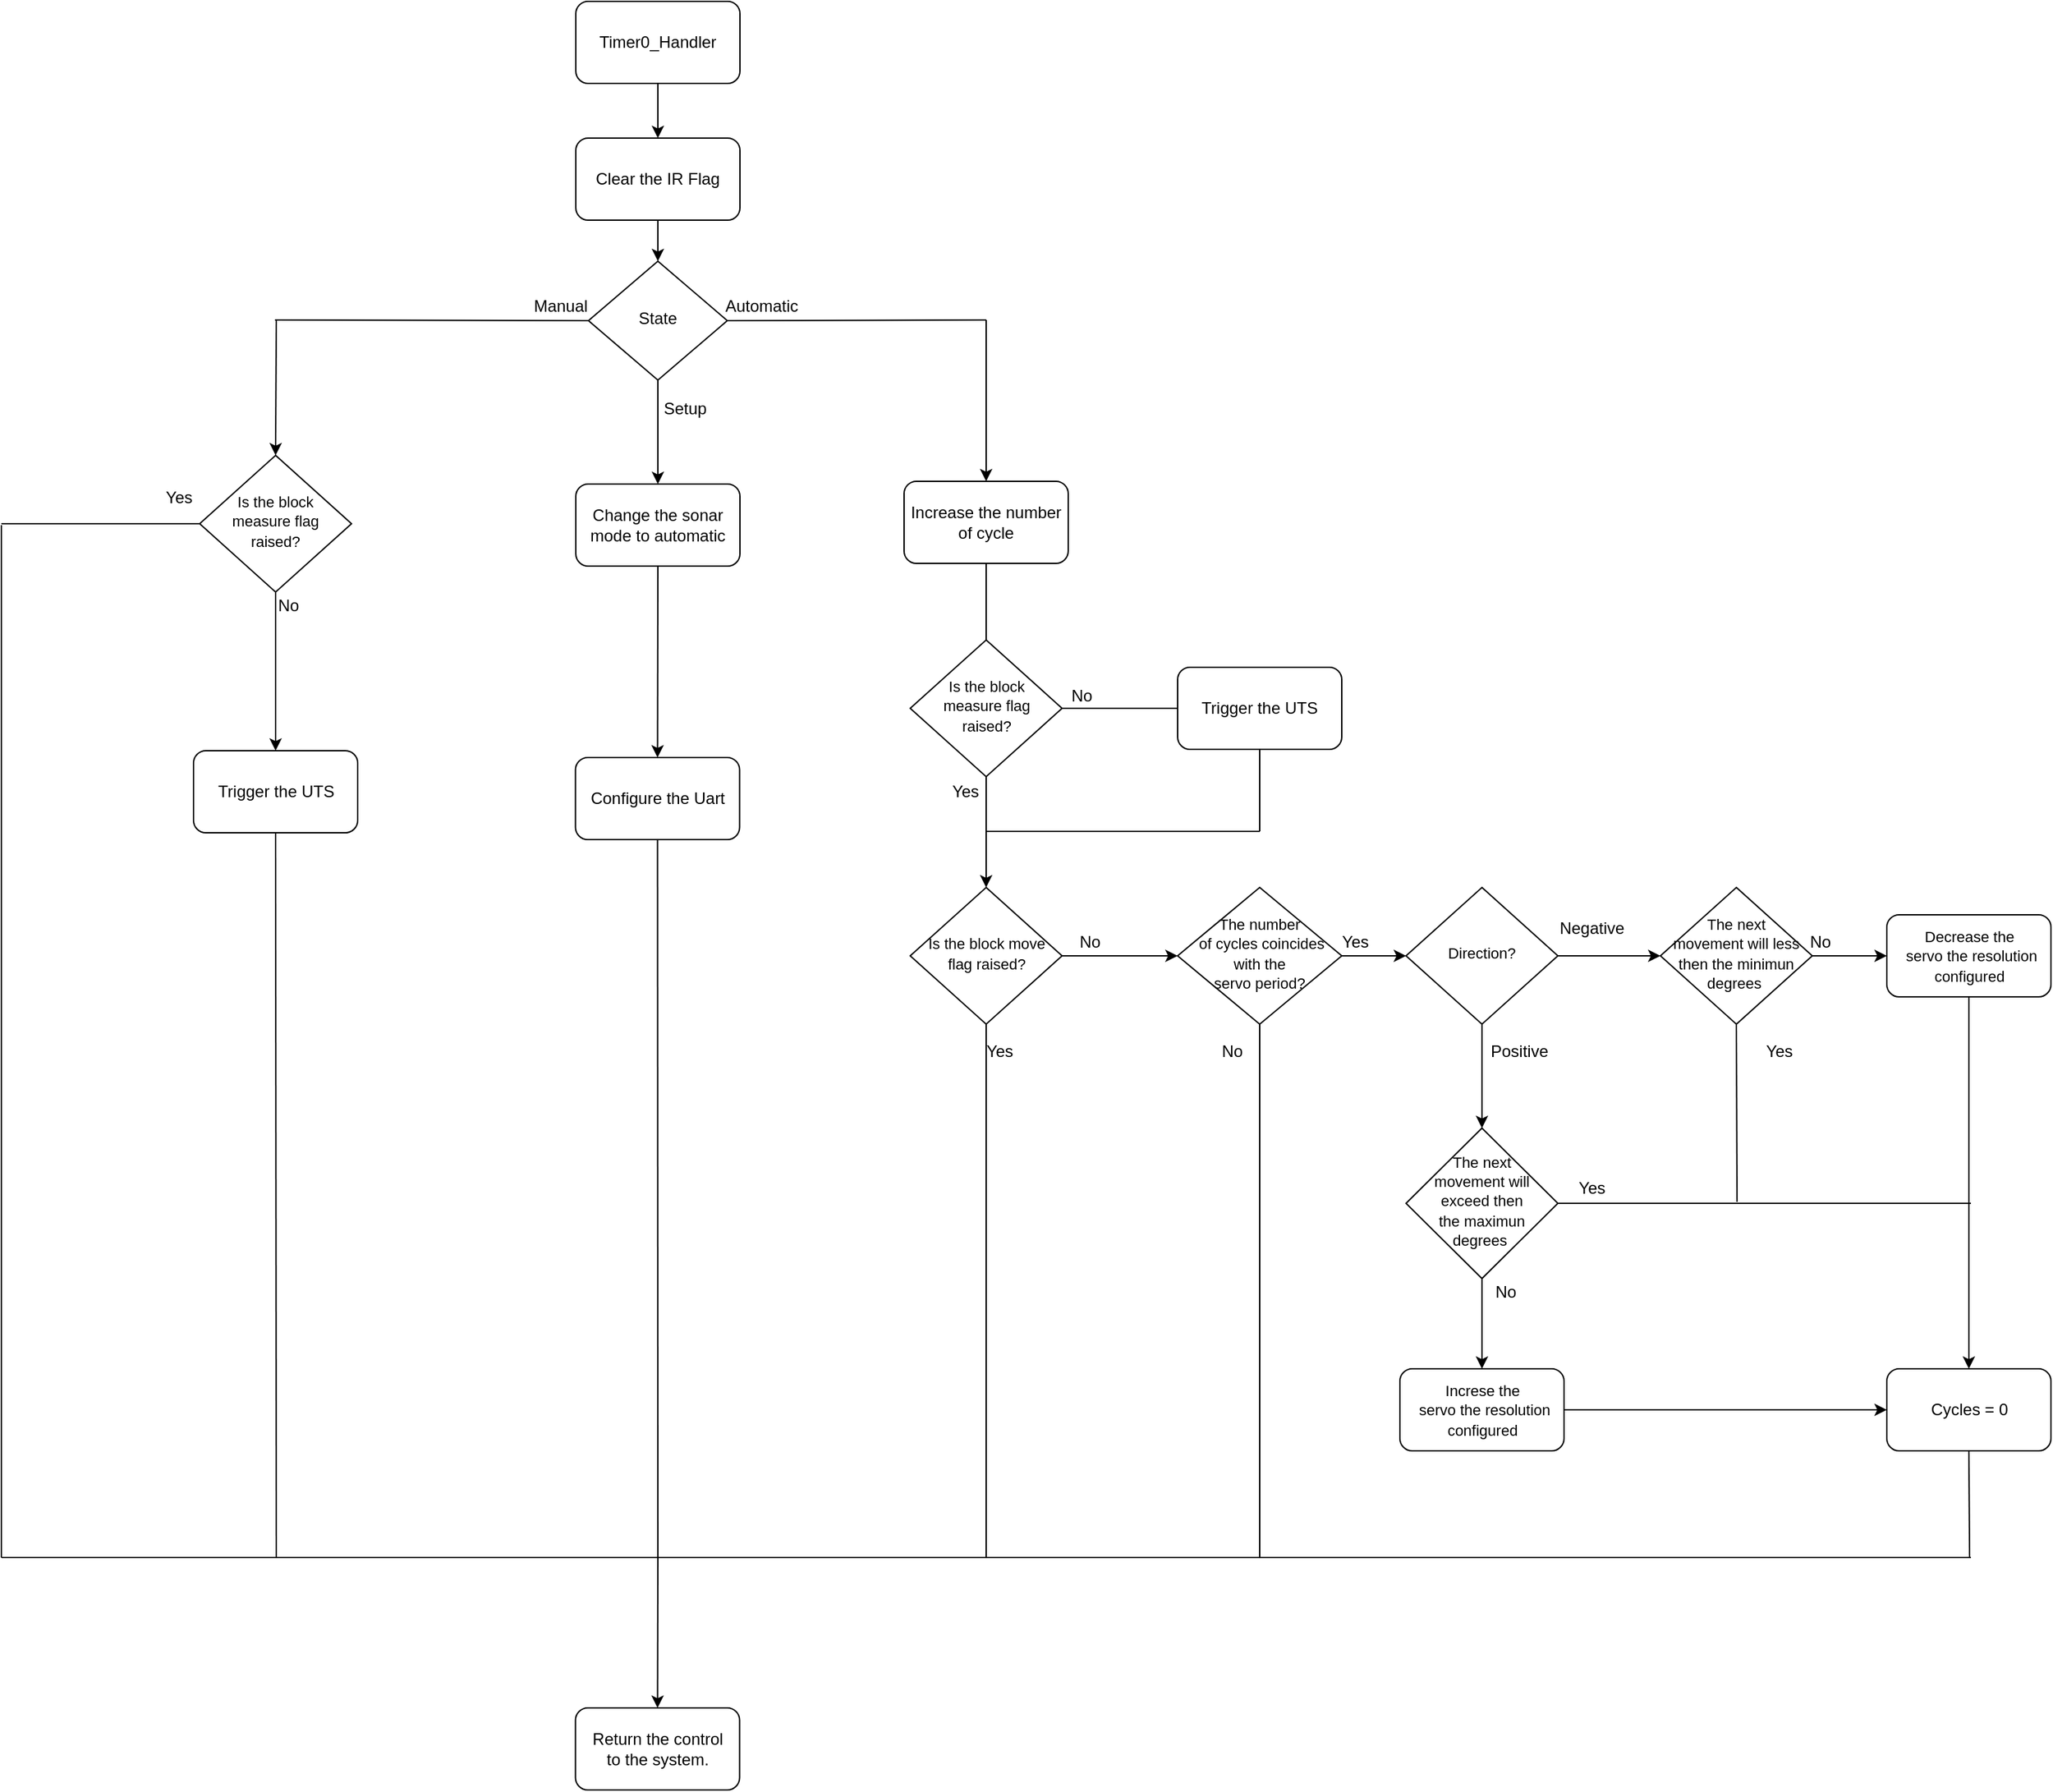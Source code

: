 <mxfile version="14.2.4" type="device"><diagram id="C5RBs43oDa-KdzZeNtuy" name="Page-1"><mxGraphModel dx="2031" dy="1034" grid="1" gridSize="10" guides="1" tooltips="1" connect="1" arrows="1" fold="1" page="1" pageScale="1" pageWidth="1169" pageHeight="1654" math="0" shadow="0"><root><mxCell id="WIyWlLk6GJQsqaUBKTNV-0"/><mxCell id="WIyWlLk6GJQsqaUBKTNV-1" parent="WIyWlLk6GJQsqaUBKTNV-0"/><mxCell id="IpXikj8q9RLOtNnSFNZ8-0" value="Timer0_Handler" style="rounded=1;whiteSpace=wrap;html=1;" vertex="1" parent="WIyWlLk6GJQsqaUBKTNV-1"><mxGeometry x="540" y="70" width="120" height="60" as="geometry"/></mxCell><mxCell id="IpXikj8q9RLOtNnSFNZ8-2" value="&lt;span style=&quot;font-size: 11px&quot;&gt;Is the block measure flag raised?&lt;/span&gt;" style="rhombus;whiteSpace=wrap;html=1;shadow=0;fontFamily=Helvetica;fontSize=12;align=center;strokeWidth=1;spacing=6;spacingTop=-4;" vertex="1" parent="WIyWlLk6GJQsqaUBKTNV-1"><mxGeometry x="265" y="402" width="111" height="100" as="geometry"/></mxCell><mxCell id="IpXikj8q9RLOtNnSFNZ8-3" value="" style="endArrow=classic;html=1;exitX=0.5;exitY=1;exitDx=0;exitDy=0;entryX=0.5;entryY=0;entryDx=0;entryDy=0;" edge="1" parent="WIyWlLk6GJQsqaUBKTNV-1" source="IpXikj8q9RLOtNnSFNZ8-2" target="IpXikj8q9RLOtNnSFNZ8-36"><mxGeometry width="50" height="50" relative="1" as="geometry"><mxPoint x="280" y="343" as="sourcePoint"/><mxPoint x="321" y="573" as="targetPoint"/></mxGeometry></mxCell><mxCell id="IpXikj8q9RLOtNnSFNZ8-4" value="Setup" style="text;html=1;strokeColor=none;fillColor=none;align=center;verticalAlign=middle;whiteSpace=wrap;rounded=1;" vertex="1" parent="WIyWlLk6GJQsqaUBKTNV-1"><mxGeometry x="600" y="358" width="40" height="20" as="geometry"/></mxCell><mxCell id="IpXikj8q9RLOtNnSFNZ8-5" value="" style="endArrow=classic;html=1;entryX=0.5;entryY=0;entryDx=0;entryDy=0;" edge="1" parent="WIyWlLk6GJQsqaUBKTNV-1" target="IpXikj8q9RLOtNnSFNZ8-2"><mxGeometry width="50" height="50" relative="1" as="geometry"><mxPoint x="321" y="303" as="sourcePoint"/><mxPoint x="600.5" y="130" as="targetPoint"/></mxGeometry></mxCell><mxCell id="IpXikj8q9RLOtNnSFNZ8-6" value="No" style="text;html=1;strokeColor=none;fillColor=none;align=center;verticalAlign=middle;whiteSpace=wrap;rounded=0;" vertex="1" parent="WIyWlLk6GJQsqaUBKTNV-1"><mxGeometry x="310" y="502" width="40" height="20" as="geometry"/></mxCell><mxCell id="IpXikj8q9RLOtNnSFNZ8-7" value="Return the control&lt;br&gt;to the system." style="rounded=1;whiteSpace=wrap;html=1;" vertex="1" parent="WIyWlLk6GJQsqaUBKTNV-1"><mxGeometry x="539.75" y="1318" width="120" height="60" as="geometry"/></mxCell><mxCell id="IpXikj8q9RLOtNnSFNZ8-8" value="Manual" style="text;html=1;strokeColor=none;fillColor=none;align=center;verticalAlign=middle;whiteSpace=wrap;rounded=0;" vertex="1" parent="WIyWlLk6GJQsqaUBKTNV-1"><mxGeometry x="509.25" y="283" width="40" height="20" as="geometry"/></mxCell><mxCell id="IpXikj8q9RLOtNnSFNZ8-9" value="Yes" style="text;html=1;strokeColor=none;fillColor=none;align=center;verticalAlign=middle;whiteSpace=wrap;rounded=0;" vertex="1" parent="WIyWlLk6GJQsqaUBKTNV-1"><mxGeometry x="230" y="423" width="40" height="20" as="geometry"/></mxCell><mxCell id="IpXikj8q9RLOtNnSFNZ8-11" value="" style="endArrow=none;html=1;entryX=0.5;entryY=1;entryDx=0;entryDy=0;" edge="1" parent="WIyWlLk6GJQsqaUBKTNV-1" target="IpXikj8q9RLOtNnSFNZ8-36"><mxGeometry width="50" height="50" relative="1" as="geometry"><mxPoint x="321" y="1208" as="sourcePoint"/><mxPoint x="320.5" y="893" as="targetPoint"/></mxGeometry></mxCell><mxCell id="IpXikj8q9RLOtNnSFNZ8-12" value="" style="endArrow=none;html=1;" edge="1" parent="WIyWlLk6GJQsqaUBKTNV-1"><mxGeometry width="50" height="50" relative="1" as="geometry"><mxPoint x="320" y="1208" as="sourcePoint"/><mxPoint x="840" y="1208" as="targetPoint"/></mxGeometry></mxCell><mxCell id="IpXikj8q9RLOtNnSFNZ8-14" value="State" style="rhombus;whiteSpace=wrap;html=1;shadow=0;fontFamily=Helvetica;fontSize=12;align=center;strokeWidth=1;spacing=6;spacingTop=-4;" vertex="1" parent="WIyWlLk6GJQsqaUBKTNV-1"><mxGeometry x="549.25" y="260" width="101.5" height="87" as="geometry"/></mxCell><mxCell id="IpXikj8q9RLOtNnSFNZ8-15" value="" style="endArrow=none;html=1;entryX=0;entryY=0.5;entryDx=0;entryDy=0;" edge="1" parent="WIyWlLk6GJQsqaUBKTNV-1" target="IpXikj8q9RLOtNnSFNZ8-14"><mxGeometry width="50" height="50" relative="1" as="geometry"><mxPoint x="320.0" y="303" as="sourcePoint"/><mxPoint x="417.25" y="303.5" as="targetPoint"/></mxGeometry></mxCell><mxCell id="IpXikj8q9RLOtNnSFNZ8-16" value="" style="endArrow=none;html=1;entryX=0;entryY=0.5;entryDx=0;entryDy=0;" edge="1" parent="WIyWlLk6GJQsqaUBKTNV-1" target="IpXikj8q9RLOtNnSFNZ8-2"><mxGeometry width="50" height="50" relative="1" as="geometry"><mxPoint x="120.0" y="452" as="sourcePoint"/><mxPoint x="170" y="513" as="targetPoint"/></mxGeometry></mxCell><mxCell id="IpXikj8q9RLOtNnSFNZ8-26" value="" style="endArrow=none;html=1;" edge="1" parent="WIyWlLk6GJQsqaUBKTNV-1"><mxGeometry width="50" height="50" relative="1" as="geometry"><mxPoint x="120" y="1208" as="sourcePoint"/><mxPoint x="120.0" y="453" as="targetPoint"/></mxGeometry></mxCell><mxCell id="IpXikj8q9RLOtNnSFNZ8-27" value="" style="endArrow=none;html=1;" edge="1" parent="WIyWlLk6GJQsqaUBKTNV-1"><mxGeometry width="50" height="50" relative="1" as="geometry"><mxPoint x="120.0" y="1208" as="sourcePoint"/><mxPoint x="320.0" y="1208" as="targetPoint"/></mxGeometry></mxCell><mxCell id="IpXikj8q9RLOtNnSFNZ8-30" value="" style="endArrow=none;html=1;exitX=1;exitY=0.5;exitDx=0;exitDy=0;" edge="1" parent="WIyWlLk6GJQsqaUBKTNV-1" source="IpXikj8q9RLOtNnSFNZ8-14"><mxGeometry width="50" height="50" relative="1" as="geometry"><mxPoint x="669" y="313" as="sourcePoint"/><mxPoint x="840" y="303" as="targetPoint"/></mxGeometry></mxCell><mxCell id="IpXikj8q9RLOtNnSFNZ8-31" value="Change the sonar mode to automatic" style="rounded=1;whiteSpace=wrap;html=1;" vertex="1" parent="WIyWlLk6GJQsqaUBKTNV-1"><mxGeometry x="540" y="423" width="120" height="60" as="geometry"/></mxCell><mxCell id="IpXikj8q9RLOtNnSFNZ8-32" value="" style="endArrow=classic;html=1;entryX=0.5;entryY=0;entryDx=0;entryDy=0;exitX=0.5;exitY=1;exitDx=0;exitDy=0;" edge="1" parent="WIyWlLk6GJQsqaUBKTNV-1" target="IpXikj8q9RLOtNnSFNZ8-31" source="IpXikj8q9RLOtNnSFNZ8-14"><mxGeometry width="50" height="50" relative="1" as="geometry"><mxPoint x="582" y="378" as="sourcePoint"/><mxPoint x="785" y="523" as="targetPoint"/></mxGeometry></mxCell><mxCell id="IpXikj8q9RLOtNnSFNZ8-33" value="" style="endArrow=none;html=1;entryX=0.5;entryY=1;entryDx=0;entryDy=0;" edge="1" parent="WIyWlLk6GJQsqaUBKTNV-1" target="IpXikj8q9RLOtNnSFNZ8-34"><mxGeometry width="50" height="50" relative="1" as="geometry"><mxPoint x="600" y="1208" as="sourcePoint"/><mxPoint x="600" y="708" as="targetPoint"/></mxGeometry></mxCell><mxCell id="IpXikj8q9RLOtNnSFNZ8-34" value="Configure the Uart" style="rounded=1;whiteSpace=wrap;html=1;" vertex="1" parent="WIyWlLk6GJQsqaUBKTNV-1"><mxGeometry x="539.75" y="623" width="120" height="60" as="geometry"/></mxCell><mxCell id="IpXikj8q9RLOtNnSFNZ8-35" value="" style="endArrow=classic;html=1;exitX=0.5;exitY=1;exitDx=0;exitDy=0;entryX=0.5;entryY=0;entryDx=0;entryDy=0;" edge="1" parent="WIyWlLk6GJQsqaUBKTNV-1" source="IpXikj8q9RLOtNnSFNZ8-31" target="IpXikj8q9RLOtNnSFNZ8-34"><mxGeometry width="50" height="50" relative="1" as="geometry"><mxPoint x="352" y="618" as="sourcePoint"/><mxPoint x="402" y="568" as="targetPoint"/></mxGeometry></mxCell><mxCell id="IpXikj8q9RLOtNnSFNZ8-36" value="Trigger the UTS" style="rounded=1;whiteSpace=wrap;html=1;" vertex="1" parent="WIyWlLk6GJQsqaUBKTNV-1"><mxGeometry x="260.5" y="618" width="120" height="60" as="geometry"/></mxCell><mxCell id="IpXikj8q9RLOtNnSFNZ8-37" value="Automatic" style="text;html=1;strokeColor=none;fillColor=none;align=center;verticalAlign=middle;whiteSpace=wrap;rounded=0;" vertex="1" parent="WIyWlLk6GJQsqaUBKTNV-1"><mxGeometry x="655.75" y="283" width="40" height="20" as="geometry"/></mxCell><mxCell id="IpXikj8q9RLOtNnSFNZ8-39" value="Increase the number of cycle" style="rounded=1;whiteSpace=wrap;html=1;" vertex="1" parent="WIyWlLk6GJQsqaUBKTNV-1"><mxGeometry x="780" y="421" width="120" height="60" as="geometry"/></mxCell><mxCell id="IpXikj8q9RLOtNnSFNZ8-40" value="" style="endArrow=classic;html=1;entryX=0.5;entryY=0;entryDx=0;entryDy=0;" edge="1" parent="WIyWlLk6GJQsqaUBKTNV-1" target="IpXikj8q9RLOtNnSFNZ8-39"><mxGeometry width="50" height="50" relative="1" as="geometry"><mxPoint x="840" y="303" as="sourcePoint"/><mxPoint x="840" y="417.0" as="targetPoint"/></mxGeometry></mxCell><mxCell id="IpXikj8q9RLOtNnSFNZ8-41" value="&lt;span style=&quot;font-size: 11px&quot;&gt;Is the block measure flag raised?&lt;/span&gt;" style="rhombus;whiteSpace=wrap;html=1;shadow=0;fontFamily=Helvetica;fontSize=12;align=center;strokeWidth=1;spacing=6;spacingTop=-4;" vertex="1" parent="WIyWlLk6GJQsqaUBKTNV-1"><mxGeometry x="784.5" y="537" width="111" height="100" as="geometry"/></mxCell><mxCell id="IpXikj8q9RLOtNnSFNZ8-42" value="Trigger the UTS" style="rounded=1;whiteSpace=wrap;html=1;" vertex="1" parent="WIyWlLk6GJQsqaUBKTNV-1"><mxGeometry x="980" y="557" width="120" height="60" as="geometry"/></mxCell><mxCell id="IpXikj8q9RLOtNnSFNZ8-43" value="&lt;span style=&quot;font-size: 11px&quot;&gt;Is the block move flag raised?&lt;/span&gt;" style="rhombus;whiteSpace=wrap;html=1;shadow=0;fontFamily=Helvetica;fontSize=12;align=center;strokeWidth=1;spacing=6;spacingTop=-4;" vertex="1" parent="WIyWlLk6GJQsqaUBKTNV-1"><mxGeometry x="784.5" y="718" width="111" height="100" as="geometry"/></mxCell><mxCell id="IpXikj8q9RLOtNnSFNZ8-45" value="" style="endArrow=classic;html=1;exitX=0.5;exitY=1;exitDx=0;exitDy=0;entryX=0.5;entryY=0;entryDx=0;entryDy=0;" edge="1" parent="WIyWlLk6GJQsqaUBKTNV-1" source="IpXikj8q9RLOtNnSFNZ8-41" target="IpXikj8q9RLOtNnSFNZ8-43"><mxGeometry width="50" height="50" relative="1" as="geometry"><mxPoint x="930" y="738" as="sourcePoint"/><mxPoint x="980" y="688" as="targetPoint"/></mxGeometry></mxCell><mxCell id="IpXikj8q9RLOtNnSFNZ8-46" value="" style="endArrow=none;html=1;exitX=1;exitY=0.5;exitDx=0;exitDy=0;entryX=0;entryY=0.5;entryDx=0;entryDy=0;" edge="1" parent="WIyWlLk6GJQsqaUBKTNV-1" source="IpXikj8q9RLOtNnSFNZ8-41" target="IpXikj8q9RLOtNnSFNZ8-42"><mxGeometry width="50" height="50" relative="1" as="geometry"><mxPoint x="930" y="737" as="sourcePoint"/><mxPoint x="980" y="687" as="targetPoint"/></mxGeometry></mxCell><mxCell id="IpXikj8q9RLOtNnSFNZ8-47" value="" style="endArrow=none;html=1;entryX=0.5;entryY=1;entryDx=0;entryDy=0;" edge="1" parent="WIyWlLk6GJQsqaUBKTNV-1" target="IpXikj8q9RLOtNnSFNZ8-42"><mxGeometry width="50" height="50" relative="1" as="geometry"><mxPoint x="1040" y="677" as="sourcePoint"/><mxPoint x="1060" y="697" as="targetPoint"/></mxGeometry></mxCell><mxCell id="IpXikj8q9RLOtNnSFNZ8-49" value="" style="endArrow=none;html=1;" edge="1" parent="WIyWlLk6GJQsqaUBKTNV-1"><mxGeometry width="50" height="50" relative="1" as="geometry"><mxPoint x="840" y="677" as="sourcePoint"/><mxPoint x="1040" y="677" as="targetPoint"/></mxGeometry></mxCell><mxCell id="IpXikj8q9RLOtNnSFNZ8-51" value="&lt;span style=&quot;font-size: 11px&quot;&gt;The number&lt;br&gt;&amp;nbsp;of cycles coincides with the &lt;br&gt;servo period?&lt;/span&gt;" style="rhombus;whiteSpace=wrap;html=1;shadow=0;fontFamily=Helvetica;fontSize=12;align=center;strokeWidth=1;spacing=6;spacingTop=-4;" vertex="1" parent="WIyWlLk6GJQsqaUBKTNV-1"><mxGeometry x="980" y="718" width="120" height="100" as="geometry"/></mxCell><mxCell id="IpXikj8q9RLOtNnSFNZ8-53" value="" style="endArrow=classic;html=1;exitX=1;exitY=0.5;exitDx=0;exitDy=0;entryX=0;entryY=0.5;entryDx=0;entryDy=0;" edge="1" parent="WIyWlLk6GJQsqaUBKTNV-1" source="IpXikj8q9RLOtNnSFNZ8-43" target="IpXikj8q9RLOtNnSFNZ8-51"><mxGeometry width="50" height="50" relative="1" as="geometry"><mxPoint x="1000" y="928" as="sourcePoint"/><mxPoint x="1050" y="878" as="targetPoint"/></mxGeometry></mxCell><mxCell id="IpXikj8q9RLOtNnSFNZ8-56" value="" style="endArrow=none;html=1;entryX=0.5;entryY=1;entryDx=0;entryDy=0;" edge="1" parent="WIyWlLk6GJQsqaUBKTNV-1" target="IpXikj8q9RLOtNnSFNZ8-43"><mxGeometry width="50" height="50" relative="1" as="geometry"><mxPoint x="840" y="1208" as="sourcePoint"/><mxPoint x="820" y="958" as="targetPoint"/></mxGeometry></mxCell><mxCell id="IpXikj8q9RLOtNnSFNZ8-57" value="&lt;span style=&quot;font-size: 11px&quot;&gt;Direction?&lt;/span&gt;" style="rhombus;whiteSpace=wrap;html=1;shadow=0;fontFamily=Helvetica;fontSize=12;align=center;strokeWidth=1;spacing=6;spacingTop=-4;" vertex="1" parent="WIyWlLk6GJQsqaUBKTNV-1"><mxGeometry x="1147" y="718" width="111" height="100" as="geometry"/></mxCell><mxCell id="IpXikj8q9RLOtNnSFNZ8-58" value="&lt;span style=&quot;font-size: 11px&quot;&gt;The next &lt;br&gt;movement will less then the minimun degrees&amp;nbsp;&lt;/span&gt;" style="rhombus;whiteSpace=wrap;html=1;shadow=0;fontFamily=Helvetica;fontSize=12;align=center;strokeWidth=1;spacing=6;spacingTop=-4;" vertex="1" parent="WIyWlLk6GJQsqaUBKTNV-1"><mxGeometry x="1333" y="718" width="111" height="100" as="geometry"/></mxCell><mxCell id="IpXikj8q9RLOtNnSFNZ8-59" value="&lt;span style=&quot;font-size: 11px&quot;&gt;The next &lt;br&gt;movement will exceed then &lt;br&gt;the maximun degrees&amp;nbsp;&lt;/span&gt;" style="rhombus;whiteSpace=wrap;html=1;shadow=0;fontFamily=Helvetica;fontSize=12;align=center;strokeWidth=1;spacing=6;spacingTop=-4;" vertex="1" parent="WIyWlLk6GJQsqaUBKTNV-1"><mxGeometry x="1147" y="894" width="111" height="110" as="geometry"/></mxCell><mxCell id="IpXikj8q9RLOtNnSFNZ8-63" value="Cycles = 0" style="rounded=1;whiteSpace=wrap;html=1;" vertex="1" parent="WIyWlLk6GJQsqaUBKTNV-1"><mxGeometry x="1498.5" y="1070" width="120" height="60" as="geometry"/></mxCell><mxCell id="IpXikj8q9RLOtNnSFNZ8-65" value="" style="endArrow=none;html=1;entryX=0.5;entryY=1;entryDx=0;entryDy=0;" edge="1" parent="WIyWlLk6GJQsqaUBKTNV-1" target="IpXikj8q9RLOtNnSFNZ8-51"><mxGeometry width="50" height="50" relative="1" as="geometry"><mxPoint x="1040" y="1208" as="sourcePoint"/><mxPoint x="1070" y="948" as="targetPoint"/></mxGeometry></mxCell><mxCell id="IpXikj8q9RLOtNnSFNZ8-66" value="" style="endArrow=none;html=1;" edge="1" parent="WIyWlLk6GJQsqaUBKTNV-1"><mxGeometry width="50" height="50" relative="1" as="geometry"><mxPoint x="840" y="1208" as="sourcePoint"/><mxPoint x="1040" y="1208" as="targetPoint"/></mxGeometry></mxCell><mxCell id="IpXikj8q9RLOtNnSFNZ8-67" value="" style="endArrow=none;html=1;" edge="1" parent="WIyWlLk6GJQsqaUBKTNV-1"><mxGeometry width="50" height="50" relative="1" as="geometry"><mxPoint x="1040" y="1208" as="sourcePoint"/><mxPoint x="1180" y="1208" as="targetPoint"/></mxGeometry></mxCell><mxCell id="IpXikj8q9RLOtNnSFNZ8-68" value="&lt;span style=&quot;font-size: 11px&quot;&gt;Increse the&lt;/span&gt;&lt;br style=&quot;font-size: 11px&quot;&gt;&lt;span style=&quot;font-size: 11px&quot;&gt;&amp;nbsp;servo the resolution configured&lt;/span&gt;" style="rounded=1;whiteSpace=wrap;html=1;" vertex="1" parent="WIyWlLk6GJQsqaUBKTNV-1"><mxGeometry x="1142.5" y="1070" width="120" height="60" as="geometry"/></mxCell><mxCell id="IpXikj8q9RLOtNnSFNZ8-70" value="" style="endArrow=classic;html=1;exitX=1;exitY=0.5;exitDx=0;exitDy=0;entryX=0;entryY=0.5;entryDx=0;entryDy=0;" edge="1" parent="WIyWlLk6GJQsqaUBKTNV-1" source="IpXikj8q9RLOtNnSFNZ8-68" target="IpXikj8q9RLOtNnSFNZ8-63"><mxGeometry width="50" height="50" relative="1" as="geometry"><mxPoint x="1357" y="1130" as="sourcePoint"/><mxPoint x="1407" y="1080" as="targetPoint"/></mxGeometry></mxCell><mxCell id="IpXikj8q9RLOtNnSFNZ8-71" value="" style="endArrow=classic;html=1;exitX=0.5;exitY=1;exitDx=0;exitDy=0;entryX=0.5;entryY=0;entryDx=0;entryDy=0;" edge="1" parent="WIyWlLk6GJQsqaUBKTNV-1" source="IpXikj8q9RLOtNnSFNZ8-74" target="IpXikj8q9RLOtNnSFNZ8-63"><mxGeometry width="50" height="50" relative="1" as="geometry"><mxPoint x="1558.5" y="818" as="sourcePoint"/><mxPoint x="1623" y="868" as="targetPoint"/></mxGeometry></mxCell><mxCell id="IpXikj8q9RLOtNnSFNZ8-72" value="" style="endArrow=classic;html=1;exitX=1;exitY=0.5;exitDx=0;exitDy=0;entryX=0;entryY=0.5;entryDx=0;entryDy=0;" edge="1" parent="WIyWlLk6GJQsqaUBKTNV-1" source="IpXikj8q9RLOtNnSFNZ8-51" target="IpXikj8q9RLOtNnSFNZ8-57"><mxGeometry width="50" height="50" relative="1" as="geometry"><mxPoint x="1117" y="768" as="sourcePoint"/><mxPoint x="1187" y="828" as="targetPoint"/></mxGeometry></mxCell><mxCell id="IpXikj8q9RLOtNnSFNZ8-73" value="" style="endArrow=classic;html=1;exitX=1;exitY=0.5;exitDx=0;exitDy=0;entryX=0;entryY=0.5;entryDx=0;entryDy=0;" edge="1" parent="WIyWlLk6GJQsqaUBKTNV-1" source="IpXikj8q9RLOtNnSFNZ8-57" target="IpXikj8q9RLOtNnSFNZ8-58"><mxGeometry width="50" height="50" relative="1" as="geometry"><mxPoint x="1410" y="938" as="sourcePoint"/><mxPoint x="1460" y="888" as="targetPoint"/></mxGeometry></mxCell><mxCell id="IpXikj8q9RLOtNnSFNZ8-74" value="&lt;span style=&quot;font-size: 11px&quot;&gt;Decrease the&lt;/span&gt;&lt;br style=&quot;font-size: 11px&quot;&gt;&lt;span style=&quot;font-size: 11px&quot;&gt;&amp;nbsp;servo the resolution configured&lt;/span&gt;" style="rounded=1;whiteSpace=wrap;html=1;" vertex="1" parent="WIyWlLk6GJQsqaUBKTNV-1"><mxGeometry x="1498.5" y="738" width="120" height="60" as="geometry"/></mxCell><mxCell id="IpXikj8q9RLOtNnSFNZ8-75" value="" style="endArrow=classic;html=1;exitX=1;exitY=0.5;exitDx=0;exitDy=0;entryX=0;entryY=0.5;entryDx=0;entryDy=0;" edge="1" parent="WIyWlLk6GJQsqaUBKTNV-1" source="IpXikj8q9RLOtNnSFNZ8-58" target="IpXikj8q9RLOtNnSFNZ8-74"><mxGeometry width="50" height="50" relative="1" as="geometry"><mxPoint x="1486" y="898" as="sourcePoint"/><mxPoint x="1536" y="848" as="targetPoint"/></mxGeometry></mxCell><mxCell id="IpXikj8q9RLOtNnSFNZ8-76" value="" style="endArrow=classic;html=1;exitX=0.5;exitY=1;exitDx=0;exitDy=0;entryX=0.5;entryY=0;entryDx=0;entryDy=0;" edge="1" parent="WIyWlLk6GJQsqaUBKTNV-1" source="IpXikj8q9RLOtNnSFNZ8-57" target="IpXikj8q9RLOtNnSFNZ8-59"><mxGeometry width="50" height="50" relative="1" as="geometry"><mxPoint x="1300" y="958" as="sourcePoint"/><mxPoint x="1350" y="908" as="targetPoint"/></mxGeometry></mxCell><mxCell id="IpXikj8q9RLOtNnSFNZ8-77" value="" style="endArrow=classic;html=1;exitX=0.5;exitY=1;exitDx=0;exitDy=0;entryX=0.5;entryY=0;entryDx=0;entryDy=0;" edge="1" parent="WIyWlLk6GJQsqaUBKTNV-1" target="IpXikj8q9RLOtNnSFNZ8-68"><mxGeometry width="50" height="50" relative="1" as="geometry"><mxPoint x="1202.5" y="1004" as="sourcePoint"/><mxPoint x="1340" y="1040" as="targetPoint"/></mxGeometry></mxCell><mxCell id="IpXikj8q9RLOtNnSFNZ8-78" value="" style="endArrow=none;html=1;exitX=1;exitY=0.5;exitDx=0;exitDy=0;" edge="1" parent="WIyWlLk6GJQsqaUBKTNV-1"><mxGeometry width="50" height="50" relative="1" as="geometry"><mxPoint x="1258" y="949" as="sourcePoint"/><mxPoint x="1560" y="949" as="targetPoint"/></mxGeometry></mxCell><mxCell id="IpXikj8q9RLOtNnSFNZ8-79" value="" style="endArrow=none;html=1;entryX=0.5;entryY=1;entryDx=0;entryDy=0;" edge="1" parent="WIyWlLk6GJQsqaUBKTNV-1" target="IpXikj8q9RLOtNnSFNZ8-58"><mxGeometry width="50" height="50" relative="1" as="geometry"><mxPoint x="1389" y="948" as="sourcePoint"/><mxPoint x="1388.5" y="823" as="targetPoint"/></mxGeometry></mxCell><mxCell id="IpXikj8q9RLOtNnSFNZ8-80" value="" style="endArrow=none;html=1;" edge="1" parent="WIyWlLk6GJQsqaUBKTNV-1"><mxGeometry width="50" height="50" relative="1" as="geometry"><mxPoint x="1180" y="1208" as="sourcePoint"/><mxPoint x="1560" y="1208" as="targetPoint"/></mxGeometry></mxCell><mxCell id="IpXikj8q9RLOtNnSFNZ8-81" value="" style="endArrow=none;html=1;entryX=0.5;entryY=1;entryDx=0;entryDy=0;" edge="1" parent="WIyWlLk6GJQsqaUBKTNV-1" target="IpXikj8q9RLOtNnSFNZ8-63"><mxGeometry width="50" height="50" relative="1" as="geometry"><mxPoint x="1559" y="1208" as="sourcePoint"/><mxPoint x="1599" y="1278" as="targetPoint"/></mxGeometry></mxCell><mxCell id="IpXikj8q9RLOtNnSFNZ8-82" value="" style="endArrow=none;html=1;entryX=0.5;entryY=1;entryDx=0;entryDy=0;exitX=0.5;exitY=0;exitDx=0;exitDy=0;" edge="1" parent="WIyWlLk6GJQsqaUBKTNV-1" source="IpXikj8q9RLOtNnSFNZ8-41" target="IpXikj8q9RLOtNnSFNZ8-39"><mxGeometry width="50" height="50" relative="1" as="geometry"><mxPoint x="950" y="668" as="sourcePoint"/><mxPoint x="1000" y="618" as="targetPoint"/></mxGeometry></mxCell><mxCell id="IpXikj8q9RLOtNnSFNZ8-84" value="No" style="text;html=1;strokeColor=none;fillColor=none;align=center;verticalAlign=middle;whiteSpace=wrap;rounded=0;" vertex="1" parent="WIyWlLk6GJQsqaUBKTNV-1"><mxGeometry x="890" y="568" width="40" height="20" as="geometry"/></mxCell><mxCell id="IpXikj8q9RLOtNnSFNZ8-85" value="Yes" style="text;html=1;strokeColor=none;fillColor=none;align=center;verticalAlign=middle;whiteSpace=wrap;rounded=0;" vertex="1" parent="WIyWlLk6GJQsqaUBKTNV-1"><mxGeometry x="805" y="638" width="40" height="20" as="geometry"/></mxCell><mxCell id="IpXikj8q9RLOtNnSFNZ8-86" value="No" style="text;html=1;strokeColor=none;fillColor=none;align=center;verticalAlign=middle;whiteSpace=wrap;rounded=0;" vertex="1" parent="WIyWlLk6GJQsqaUBKTNV-1"><mxGeometry x="895.5" y="748" width="40" height="20" as="geometry"/></mxCell><mxCell id="IpXikj8q9RLOtNnSFNZ8-87" value="No" style="text;html=1;strokeColor=none;fillColor=none;align=center;verticalAlign=middle;whiteSpace=wrap;rounded=0;" vertex="1" parent="WIyWlLk6GJQsqaUBKTNV-1"><mxGeometry x="1000" y="828" width="40" height="20" as="geometry"/></mxCell><mxCell id="IpXikj8q9RLOtNnSFNZ8-88" value="Yes" style="text;html=1;strokeColor=none;fillColor=none;align=center;verticalAlign=middle;whiteSpace=wrap;rounded=0;" vertex="1" parent="WIyWlLk6GJQsqaUBKTNV-1"><mxGeometry x="830" y="828" width="40" height="20" as="geometry"/></mxCell><mxCell id="IpXikj8q9RLOtNnSFNZ8-89" value="Yes" style="text;html=1;strokeColor=none;fillColor=none;align=center;verticalAlign=middle;whiteSpace=wrap;rounded=0;" vertex="1" parent="WIyWlLk6GJQsqaUBKTNV-1"><mxGeometry x="1090" y="748" width="40" height="20" as="geometry"/></mxCell><mxCell id="IpXikj8q9RLOtNnSFNZ8-90" value="Negative" style="text;html=1;strokeColor=none;fillColor=none;align=center;verticalAlign=middle;whiteSpace=wrap;rounded=0;" vertex="1" parent="WIyWlLk6GJQsqaUBKTNV-1"><mxGeometry x="1262.5" y="738" width="40" height="20" as="geometry"/></mxCell><mxCell id="IpXikj8q9RLOtNnSFNZ8-91" value="Positive" style="text;html=1;strokeColor=none;fillColor=none;align=center;verticalAlign=middle;whiteSpace=wrap;rounded=0;" vertex="1" parent="WIyWlLk6GJQsqaUBKTNV-1"><mxGeometry x="1210" y="828" width="40" height="20" as="geometry"/></mxCell><mxCell id="IpXikj8q9RLOtNnSFNZ8-92" value="Yes" style="text;html=1;strokeColor=none;fillColor=none;align=center;verticalAlign=middle;whiteSpace=wrap;rounded=0;" vertex="1" parent="WIyWlLk6GJQsqaUBKTNV-1"><mxGeometry x="1262.5" y="928" width="40" height="20" as="geometry"/></mxCell><mxCell id="IpXikj8q9RLOtNnSFNZ8-93" value="Yes" style="text;html=1;strokeColor=none;fillColor=none;align=center;verticalAlign=middle;whiteSpace=wrap;rounded=0;" vertex="1" parent="WIyWlLk6GJQsqaUBKTNV-1"><mxGeometry x="1400" y="828" width="40" height="20" as="geometry"/></mxCell><mxCell id="IpXikj8q9RLOtNnSFNZ8-94" value="No" style="text;html=1;strokeColor=none;fillColor=none;align=center;verticalAlign=middle;whiteSpace=wrap;rounded=0;" vertex="1" parent="WIyWlLk6GJQsqaUBKTNV-1"><mxGeometry x="1430" y="748" width="40" height="20" as="geometry"/></mxCell><mxCell id="IpXikj8q9RLOtNnSFNZ8-95" value="No" style="text;html=1;strokeColor=none;fillColor=none;align=center;verticalAlign=middle;whiteSpace=wrap;rounded=0;" vertex="1" parent="WIyWlLk6GJQsqaUBKTNV-1"><mxGeometry x="1200" y="1004" width="40" height="20" as="geometry"/></mxCell><mxCell id="IpXikj8q9RLOtNnSFNZ8-96" value="" style="endArrow=classic;html=1;entryX=0.5;entryY=0;entryDx=0;entryDy=0;" edge="1" parent="WIyWlLk6GJQsqaUBKTNV-1" target="IpXikj8q9RLOtNnSFNZ8-7"><mxGeometry width="50" height="50" relative="1" as="geometry"><mxPoint x="600" y="1208" as="sourcePoint"/><mxPoint x="850" y="1248" as="targetPoint"/></mxGeometry></mxCell><mxCell id="IpXikj8q9RLOtNnSFNZ8-97" value="Clear the IR Flag" style="rounded=1;whiteSpace=wrap;html=1;" vertex="1" parent="WIyWlLk6GJQsqaUBKTNV-1"><mxGeometry x="540" y="170" width="120" height="60" as="geometry"/></mxCell><mxCell id="IpXikj8q9RLOtNnSFNZ8-98" value="" style="endArrow=classic;html=1;exitX=0.5;exitY=1;exitDx=0;exitDy=0;" edge="1" parent="WIyWlLk6GJQsqaUBKTNV-1" source="IpXikj8q9RLOtNnSFNZ8-0" target="IpXikj8q9RLOtNnSFNZ8-97"><mxGeometry width="50" height="50" relative="1" as="geometry"><mxPoint x="730" y="280" as="sourcePoint"/><mxPoint x="780" y="230" as="targetPoint"/></mxGeometry></mxCell><mxCell id="IpXikj8q9RLOtNnSFNZ8-99" value="" style="endArrow=classic;html=1;exitX=0.5;exitY=1;exitDx=0;exitDy=0;entryX=0.5;entryY=0;entryDx=0;entryDy=0;" edge="1" parent="WIyWlLk6GJQsqaUBKTNV-1" source="IpXikj8q9RLOtNnSFNZ8-97" target="IpXikj8q9RLOtNnSFNZ8-14"><mxGeometry width="50" height="50" relative="1" as="geometry"><mxPoint x="730" y="290" as="sourcePoint"/><mxPoint x="780" y="240" as="targetPoint"/></mxGeometry></mxCell></root></mxGraphModel></diagram></mxfile>